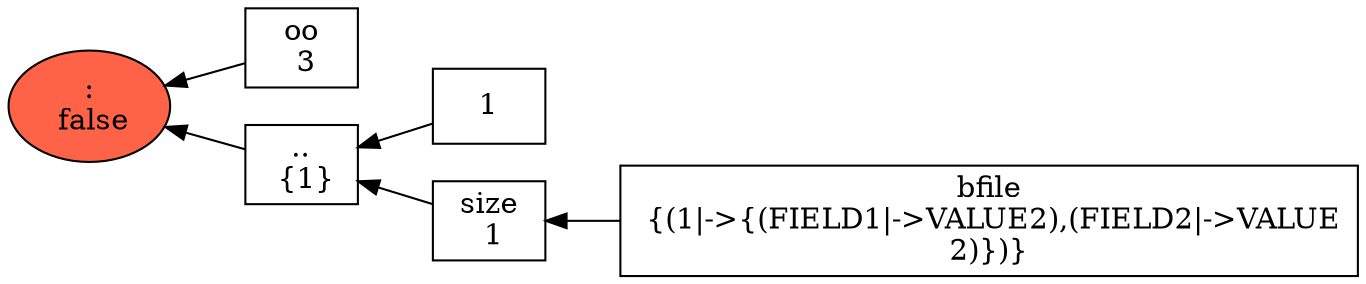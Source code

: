 digraph g {
rankdir=RL;
    Noderoot [label=":\n false", shape="ellipse", fillcolor="tomato", style="filled"]
    Node1 [label="oo\n 3", shape="box", fillcolor="white", style="filled"]
        Node1 -> Noderoot;
    Node2 [label="..\n \{1\}", shape="box", fillcolor="white", style="filled"]
        Node2 -> Noderoot;
    Node3 [label="1", shape="box", fillcolor="white", style="filled"]
        Node3 -> Node2;
    Node4 [label="size\n 1", shape="box", fillcolor="white", style="filled"]
        Node4 -> Node2;
    Node5 [label="bfile\n \{(1\|-\>\{(FIELD1\|-\>VALUE2),(FIELD2\|-\>VALUE\n2)\})\}", shape="box", fillcolor="white", style="filled"]
        Node5 -> Node4;
}
